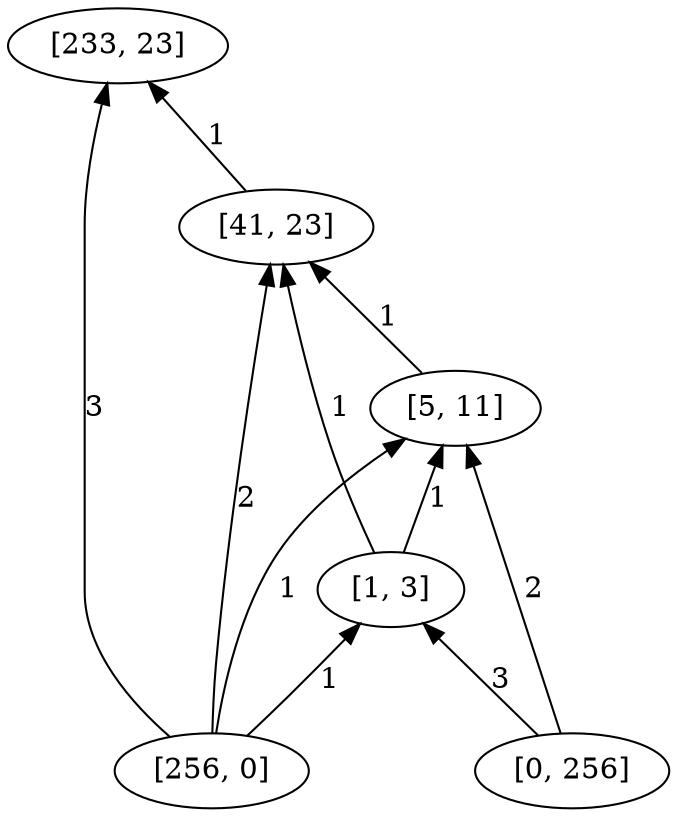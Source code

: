 digraph "DD" { 
rankdir = "BT" 
graph [ ordering = "out"];
5001 -> 1[label = "3"];
5001 -> 2[label = "2"];
5001 -> 3[label = "1"];
5001 -> 4[label = "1"];
5002 -> 3[label = "2"];
5002 -> 4[label = "3"];
2 -> 1[label = "1"];
3 -> 2[label = "1"];
4 -> 2[label = "1"];
4 -> 3[label = "1"];
5001 [label = "[256, 0]",  shape = oval]
5002 [label = "[0, 256]",  shape = oval]
1 [label = "[233, 23]",  shape = oval]
2 [label = "[41, 23]",  shape = oval]
3 [label = "[5, 11]",  shape = oval]
4 [label = "[1, 3]",  shape = oval]
}

